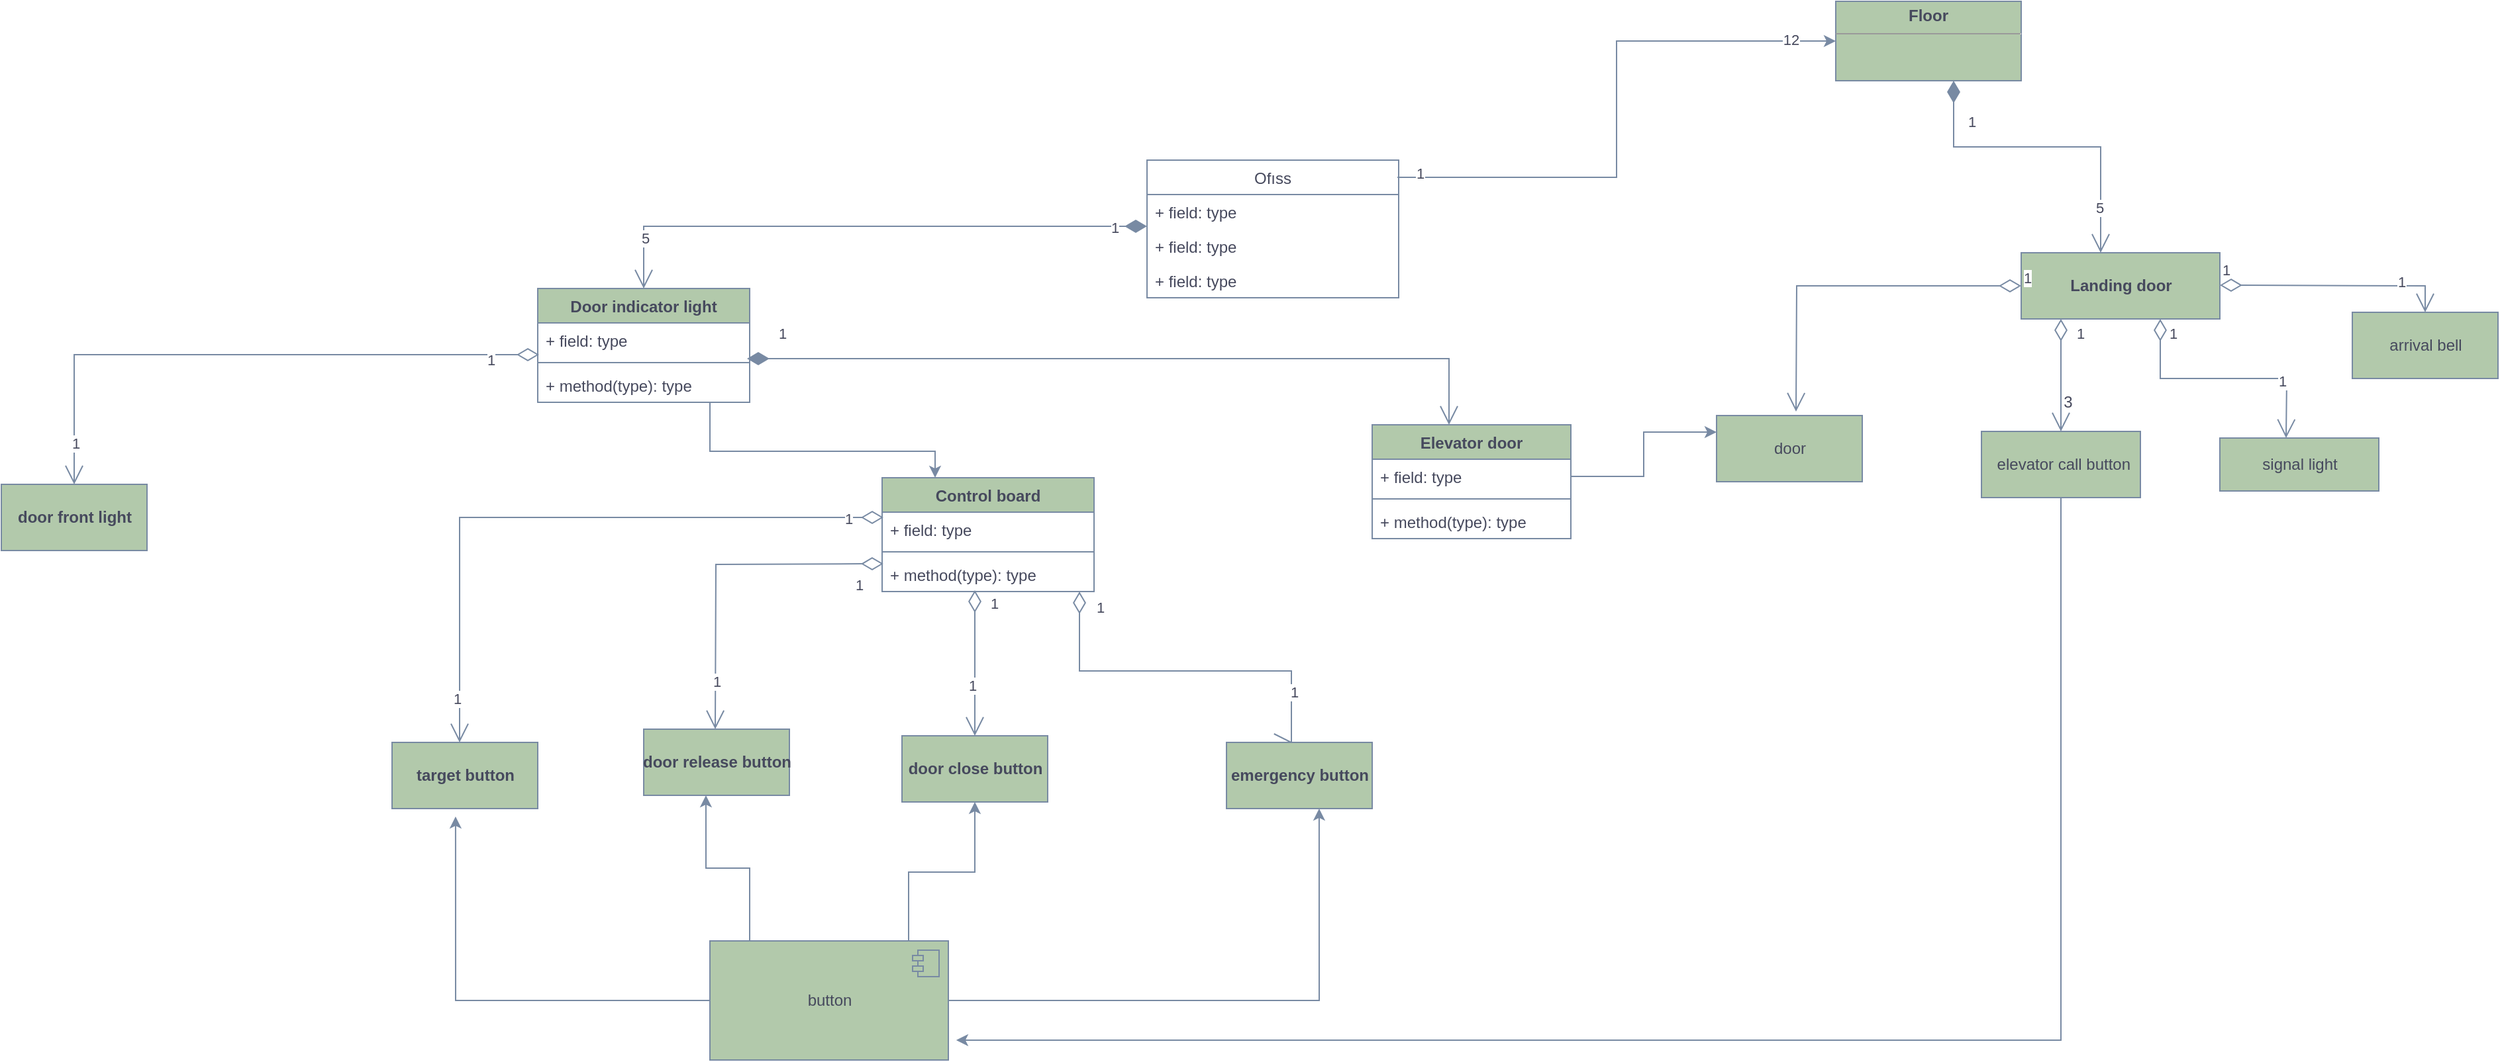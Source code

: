 <mxfile version="18.0.2" type="github">
  <diagram name="Page-1" id="b5b7bab2-c9e2-2cf4-8b2a-24fd1a2a6d21">
    <mxGraphModel dx="1695" dy="1651" grid="1" gridSize="10" guides="1" tooltips="1" connect="1" arrows="1" fold="1" page="1" pageScale="1" pageWidth="827" pageHeight="1169" math="0" shadow="0">
      <root>
        <mxCell id="0" />
        <mxCell id="1" parent="0" />
        <mxCell id="t83kl6z9-ksXil7_o5BW-3" value="Ofıss" style="swimlane;fontStyle=0;childLayout=stackLayout;horizontal=1;startSize=26;fillColor=none;horizontalStack=0;resizeParent=1;resizeParentMax=0;resizeLast=0;collapsible=1;marginBottom=0;strokeColor=#788AA3;fontColor=#46495D;" vertex="1" parent="1">
          <mxGeometry x="80" y="-30" width="190" height="104" as="geometry" />
        </mxCell>
        <mxCell id="t83kl6z9-ksXil7_o5BW-4" value="+ field: type" style="text;strokeColor=none;fillColor=none;align=left;verticalAlign=top;spacingLeft=4;spacingRight=4;overflow=hidden;rotatable=0;points=[[0,0.5],[1,0.5]];portConstraint=eastwest;fontColor=#46495D;" vertex="1" parent="t83kl6z9-ksXil7_o5BW-3">
          <mxGeometry y="26" width="190" height="26" as="geometry" />
        </mxCell>
        <mxCell id="t83kl6z9-ksXil7_o5BW-5" value="+ field: type" style="text;strokeColor=none;fillColor=none;align=left;verticalAlign=top;spacingLeft=4;spacingRight=4;overflow=hidden;rotatable=0;points=[[0,0.5],[1,0.5]];portConstraint=eastwest;fontColor=#46495D;" vertex="1" parent="t83kl6z9-ksXil7_o5BW-3">
          <mxGeometry y="52" width="190" height="26" as="geometry" />
        </mxCell>
        <mxCell id="t83kl6z9-ksXil7_o5BW-6" value="+ field: type" style="text;strokeColor=none;fillColor=none;align=left;verticalAlign=top;spacingLeft=4;spacingRight=4;overflow=hidden;rotatable=0;points=[[0,0.5],[1,0.5]];portConstraint=eastwest;fontColor=#46495D;" vertex="1" parent="t83kl6z9-ksXil7_o5BW-3">
          <mxGeometry y="78" width="190" height="26" as="geometry" />
        </mxCell>
        <mxCell id="t83kl6z9-ksXil7_o5BW-8" value="" style="edgeStyle=elbowEdgeStyle;elbow=horizontal;endArrow=classic;html=1;rounded=0;exitX=0.995;exitY=0.125;exitDx=0;exitDy=0;exitPerimeter=0;strokeColor=#788AA3;fontColor=#46495D;" edge="1" parent="1" source="t83kl6z9-ksXil7_o5BW-3">
          <mxGeometry width="50" height="50" relative="1" as="geometry">
            <mxPoint x="520" y="10" as="sourcePoint" />
            <mxPoint x="600" y="-120" as="targetPoint" />
          </mxGeometry>
        </mxCell>
        <mxCell id="t83kl6z9-ksXil7_o5BW-66" value="1" style="edgeLabel;html=1;align=center;verticalAlign=middle;resizable=0;points=[];fontColor=#46495D;" vertex="1" connectable="0" parent="t83kl6z9-ksXil7_o5BW-8">
          <mxGeometry x="-0.922" y="3" relative="1" as="geometry">
            <mxPoint as="offset" />
          </mxGeometry>
        </mxCell>
        <mxCell id="t83kl6z9-ksXil7_o5BW-67" value="12" style="edgeLabel;html=1;align=center;verticalAlign=middle;resizable=0;points=[];fontColor=#46495D;" vertex="1" connectable="0" parent="t83kl6z9-ksXil7_o5BW-8">
          <mxGeometry x="0.843" y="1" relative="1" as="geometry">
            <mxPoint as="offset" />
          </mxGeometry>
        </mxCell>
        <mxCell id="t83kl6z9-ksXil7_o5BW-9" value="&lt;p style=&quot;margin:0px;margin-top:4px;text-align:center;&quot;&gt;&lt;b&gt;Floor&lt;/b&gt;&lt;/p&gt;&lt;hr size=&quot;1&quot;&gt;&lt;div style=&quot;height:2px;&quot;&gt;&lt;/div&gt;" style="verticalAlign=top;align=left;overflow=fill;fontSize=12;fontFamily=Helvetica;html=1;fillColor=#B2C9AB;strokeColor=#788AA3;fontColor=#46495D;" vertex="1" parent="1">
          <mxGeometry x="600" y="-150" width="140" height="60" as="geometry" />
        </mxCell>
        <mxCell id="t83kl6z9-ksXil7_o5BW-10" value="1" style="endArrow=open;html=1;endSize=12;startArrow=diamondThin;startSize=14;startFill=1;edgeStyle=orthogonalEdgeStyle;align=left;verticalAlign=bottom;rounded=0;strokeColor=#788AA3;fontColor=#46495D;" edge="1" parent="1">
          <mxGeometry x="-0.513" y="10" relative="1" as="geometry">
            <mxPoint x="689" y="-90" as="sourcePoint" />
            <mxPoint x="800" y="40" as="targetPoint" />
            <Array as="points">
              <mxPoint x="689" y="-40" />
              <mxPoint x="800" y="-40" />
              <mxPoint x="800" y="20" />
            </Array>
            <mxPoint as="offset" />
          </mxGeometry>
        </mxCell>
        <mxCell id="t83kl6z9-ksXil7_o5BW-11" value="5" style="edgeLabel;html=1;align=center;verticalAlign=middle;resizable=0;points=[];fontColor=#46495D;" vertex="1" connectable="0" parent="t83kl6z9-ksXil7_o5BW-10">
          <mxGeometry x="0.718" y="-1" relative="1" as="geometry">
            <mxPoint as="offset" />
          </mxGeometry>
        </mxCell>
        <mxCell id="t83kl6z9-ksXil7_o5BW-12" value="&lt;b&gt;Landing door&lt;/b&gt;" style="html=1;fillColor=#B2C9AB;strokeColor=#788AA3;fontColor=#46495D;" vertex="1" parent="1">
          <mxGeometry x="740" y="40" width="150" height="50" as="geometry" />
        </mxCell>
        <mxCell id="t83kl6z9-ksXil7_o5BW-13" value="1" style="endArrow=open;html=1;endSize=12;startArrow=diamondThin;startSize=14;startFill=0;edgeStyle=orthogonalEdgeStyle;align=left;verticalAlign=bottom;rounded=0;strokeColor=#788AA3;fontColor=#46495D;" edge="1" parent="1" target="t83kl6z9-ksXil7_o5BW-14">
          <mxGeometry x="-1" y="3" relative="1" as="geometry">
            <mxPoint x="890" y="64.5" as="sourcePoint" />
            <mxPoint x="960" y="110" as="targetPoint" />
          </mxGeometry>
        </mxCell>
        <mxCell id="t83kl6z9-ksXil7_o5BW-15" value="1" style="edgeLabel;html=1;align=center;verticalAlign=middle;resizable=0;points=[];fontColor=#46495D;" vertex="1" connectable="0" parent="t83kl6z9-ksXil7_o5BW-13">
          <mxGeometry x="0.561" y="4" relative="1" as="geometry">
            <mxPoint y="1" as="offset" />
          </mxGeometry>
        </mxCell>
        <mxCell id="t83kl6z9-ksXil7_o5BW-14" value="arrival bell" style="html=1;fillColor=#B2C9AB;strokeColor=#788AA3;fontColor=#46495D;" vertex="1" parent="1">
          <mxGeometry x="990" y="85" width="110" height="50" as="geometry" />
        </mxCell>
        <mxCell id="t83kl6z9-ksXil7_o5BW-16" value="1" style="endArrow=open;html=1;endSize=12;startArrow=diamondThin;startSize=14;startFill=0;edgeStyle=orthogonalEdgeStyle;align=left;verticalAlign=bottom;rounded=0;exitX=0.7;exitY=1;exitDx=0;exitDy=0;exitPerimeter=0;strokeColor=#788AA3;fontColor=#46495D;" edge="1" parent="1" source="t83kl6z9-ksXil7_o5BW-12">
          <mxGeometry x="-0.784" y="5" relative="1" as="geometry">
            <mxPoint x="800" y="110" as="sourcePoint" />
            <mxPoint x="940" y="180" as="targetPoint" />
            <mxPoint as="offset" />
          </mxGeometry>
        </mxCell>
        <mxCell id="t83kl6z9-ksXil7_o5BW-20" value="1" style="edgeLabel;html=1;align=center;verticalAlign=middle;resizable=0;points=[];fontColor=#46495D;" vertex="1" connectable="0" parent="t83kl6z9-ksXil7_o5BW-16">
          <mxGeometry x="0.47" y="-2" relative="1" as="geometry">
            <mxPoint as="offset" />
          </mxGeometry>
        </mxCell>
        <mxCell id="t83kl6z9-ksXil7_o5BW-17" value="signal light" style="html=1;fillColor=#B2C9AB;strokeColor=#788AA3;fontColor=#46495D;" vertex="1" parent="1">
          <mxGeometry x="890" y="180" width="120" height="40" as="geometry" />
        </mxCell>
        <mxCell id="t83kl6z9-ksXil7_o5BW-65" style="edgeStyle=orthogonalEdgeStyle;rounded=0;orthogonalLoop=1;jettySize=auto;html=1;entryX=1.033;entryY=0.833;entryDx=0;entryDy=0;entryPerimeter=0;strokeColor=#788AA3;fontColor=#46495D;" edge="1" parent="1" source="t83kl6z9-ksXil7_o5BW-21" target="t83kl6z9-ksXil7_o5BW-59">
          <mxGeometry relative="1" as="geometry">
            <mxPoint x="430" y="840" as="targetPoint" />
            <Array as="points">
              <mxPoint x="770" y="635" />
            </Array>
          </mxGeometry>
        </mxCell>
        <mxCell id="t83kl6z9-ksXil7_o5BW-21" value="&amp;nbsp;elevator call button" style="html=1;fillColor=#B2C9AB;strokeColor=#788AA3;fontColor=#46495D;" vertex="1" parent="1">
          <mxGeometry x="710" y="175" width="120" height="50" as="geometry" />
        </mxCell>
        <mxCell id="t83kl6z9-ksXil7_o5BW-23" value="1" style="endArrow=open;html=1;endSize=12;startArrow=diamondThin;startSize=14;startFill=0;edgeStyle=orthogonalEdgeStyle;align=left;verticalAlign=bottom;rounded=0;exitX=0.2;exitY=1;exitDx=0;exitDy=0;exitPerimeter=0;entryX=0.5;entryY=0;entryDx=0;entryDy=0;strokeColor=#788AA3;fontColor=#46495D;" edge="1" parent="1" source="t83kl6z9-ksXil7_o5BW-12" target="t83kl6z9-ksXil7_o5BW-21">
          <mxGeometry x="-0.529" y="10" relative="1" as="geometry">
            <mxPoint x="800" y="110" as="sourcePoint" />
            <mxPoint x="960" y="110" as="targetPoint" />
            <Array as="points">
              <mxPoint x="770" y="150" />
              <mxPoint x="770" y="150" />
            </Array>
            <mxPoint as="offset" />
          </mxGeometry>
        </mxCell>
        <mxCell id="t83kl6z9-ksXil7_o5BW-24" value="3" style="text;html=1;align=center;verticalAlign=middle;resizable=0;points=[];autosize=1;strokeColor=none;fillColor=none;fontColor=#46495D;" vertex="1" parent="1">
          <mxGeometry x="765" y="143" width="20" height="20" as="geometry" />
        </mxCell>
        <mxCell id="t83kl6z9-ksXil7_o5BW-25" value="door" style="html=1;fillColor=#B2C9AB;strokeColor=#788AA3;fontColor=#46495D;" vertex="1" parent="1">
          <mxGeometry x="510" y="163" width="110" height="50" as="geometry" />
        </mxCell>
        <mxCell id="t83kl6z9-ksXil7_o5BW-26" value="1" style="endArrow=open;html=1;endSize=12;startArrow=diamondThin;startSize=14;startFill=0;edgeStyle=orthogonalEdgeStyle;align=left;verticalAlign=bottom;rounded=0;exitX=0;exitY=0.5;exitDx=0;exitDy=0;strokeColor=#788AA3;fontColor=#46495D;" edge="1" parent="1" source="t83kl6z9-ksXil7_o5BW-12">
          <mxGeometry x="-1" y="3" relative="1" as="geometry">
            <mxPoint x="530" y="190" as="sourcePoint" />
            <mxPoint x="570" y="160" as="targetPoint" />
          </mxGeometry>
        </mxCell>
        <mxCell id="t83kl6z9-ksXil7_o5BW-29" value="1" style="endArrow=open;html=1;endSize=12;startArrow=diamondThin;startSize=14;startFill=1;edgeStyle=orthogonalEdgeStyle;align=left;verticalAlign=bottom;rounded=0;strokeColor=#788AA3;fontColor=#46495D;" edge="1" parent="1">
          <mxGeometry x="-0.924" y="10" relative="1" as="geometry">
            <mxPoint x="-222" y="120" as="sourcePoint" />
            <mxPoint x="308" y="170" as="targetPoint" />
            <Array as="points">
              <mxPoint x="308" y="120" />
            </Array>
            <mxPoint as="offset" />
          </mxGeometry>
        </mxCell>
        <mxCell id="t83kl6z9-ksXil7_o5BW-30" value="Elevator door" style="swimlane;fontStyle=1;align=center;verticalAlign=top;childLayout=stackLayout;horizontal=1;startSize=26;horizontalStack=0;resizeParent=1;resizeParentMax=0;resizeLast=0;collapsible=1;marginBottom=0;fillColor=#B2C9AB;strokeColor=#788AA3;fontColor=#46495D;" vertex="1" parent="1">
          <mxGeometry x="250" y="170" width="150" height="86" as="geometry" />
        </mxCell>
        <mxCell id="t83kl6z9-ksXil7_o5BW-31" value="+ field: type" style="text;strokeColor=none;fillColor=none;align=left;verticalAlign=top;spacingLeft=4;spacingRight=4;overflow=hidden;rotatable=0;points=[[0,0.5],[1,0.5]];portConstraint=eastwest;fontColor=#46495D;" vertex="1" parent="t83kl6z9-ksXil7_o5BW-30">
          <mxGeometry y="26" width="150" height="26" as="geometry" />
        </mxCell>
        <mxCell id="t83kl6z9-ksXil7_o5BW-32" value="" style="line;strokeWidth=1;fillColor=none;align=left;verticalAlign=middle;spacingTop=-1;spacingLeft=3;spacingRight=3;rotatable=0;labelPosition=right;points=[];portConstraint=eastwest;strokeColor=#788AA3;fontColor=#46495D;" vertex="1" parent="t83kl6z9-ksXil7_o5BW-30">
          <mxGeometry y="52" width="150" height="8" as="geometry" />
        </mxCell>
        <mxCell id="t83kl6z9-ksXil7_o5BW-33" value="+ method(type): type" style="text;strokeColor=none;fillColor=none;align=left;verticalAlign=top;spacingLeft=4;spacingRight=4;overflow=hidden;rotatable=0;points=[[0,0.5],[1,0.5]];portConstraint=eastwest;fontColor=#46495D;" vertex="1" parent="t83kl6z9-ksXil7_o5BW-30">
          <mxGeometry y="60" width="150" height="26" as="geometry" />
        </mxCell>
        <mxCell id="t83kl6z9-ksXil7_o5BW-34" style="edgeStyle=orthogonalEdgeStyle;rounded=0;orthogonalLoop=1;jettySize=auto;html=1;entryX=0;entryY=0.25;entryDx=0;entryDy=0;strokeColor=#788AA3;fontColor=#46495D;" edge="1" parent="1" source="t83kl6z9-ksXil7_o5BW-31" target="t83kl6z9-ksXil7_o5BW-25">
          <mxGeometry relative="1" as="geometry" />
        </mxCell>
        <mxCell id="t83kl6z9-ksXil7_o5BW-36" value="Control board" style="swimlane;fontStyle=1;align=center;verticalAlign=top;childLayout=stackLayout;horizontal=1;startSize=26;horizontalStack=0;resizeParent=1;resizeParentMax=0;resizeLast=0;collapsible=1;marginBottom=0;fillColor=#B2C9AB;strokeColor=#788AA3;fontColor=#46495D;" vertex="1" parent="1">
          <mxGeometry x="-120" y="210" width="160" height="86" as="geometry" />
        </mxCell>
        <mxCell id="t83kl6z9-ksXil7_o5BW-37" value="+ field: type" style="text;strokeColor=none;fillColor=none;align=left;verticalAlign=top;spacingLeft=4;spacingRight=4;overflow=hidden;rotatable=0;points=[[0,0.5],[1,0.5]];portConstraint=eastwest;fontColor=#46495D;" vertex="1" parent="t83kl6z9-ksXil7_o5BW-36">
          <mxGeometry y="26" width="160" height="26" as="geometry" />
        </mxCell>
        <mxCell id="t83kl6z9-ksXil7_o5BW-38" value="" style="line;strokeWidth=1;fillColor=none;align=left;verticalAlign=middle;spacingTop=-1;spacingLeft=3;spacingRight=3;rotatable=0;labelPosition=right;points=[];portConstraint=eastwest;strokeColor=#788AA3;fontColor=#46495D;" vertex="1" parent="t83kl6z9-ksXil7_o5BW-36">
          <mxGeometry y="52" width="160" height="8" as="geometry" />
        </mxCell>
        <mxCell id="t83kl6z9-ksXil7_o5BW-39" value="+ method(type): type" style="text;strokeColor=none;fillColor=none;align=left;verticalAlign=top;spacingLeft=4;spacingRight=4;overflow=hidden;rotatable=0;points=[[0,0.5],[1,0.5]];portConstraint=eastwest;fontColor=#46495D;" vertex="1" parent="t83kl6z9-ksXil7_o5BW-36">
          <mxGeometry y="60" width="160" height="26" as="geometry" />
        </mxCell>
        <mxCell id="t83kl6z9-ksXil7_o5BW-40" value="1" style="endArrow=open;html=1;endSize=12;startArrow=diamondThin;startSize=14;startFill=1;edgeStyle=orthogonalEdgeStyle;align=left;verticalAlign=bottom;rounded=0;strokeColor=#788AA3;fontColor=#46495D;" edge="1" parent="1" target="t83kl6z9-ksXil7_o5BW-41">
          <mxGeometry x="-0.861" y="10" relative="1" as="geometry">
            <mxPoint x="80" y="20" as="sourcePoint" />
            <mxPoint x="-200" y="80" as="targetPoint" />
            <Array as="points">
              <mxPoint x="-300" y="20" />
            </Array>
            <mxPoint as="offset" />
          </mxGeometry>
        </mxCell>
        <mxCell id="t83kl6z9-ksXil7_o5BW-68" value="5" style="edgeLabel;html=1;align=center;verticalAlign=middle;resizable=0;points=[];fontColor=#46495D;" vertex="1" connectable="0" parent="t83kl6z9-ksXil7_o5BW-40">
          <mxGeometry x="0.821" y="1" relative="1" as="geometry">
            <mxPoint as="offset" />
          </mxGeometry>
        </mxCell>
        <mxCell id="t83kl6z9-ksXil7_o5BW-41" value="Door indicator light" style="swimlane;fontStyle=1;align=center;verticalAlign=top;childLayout=stackLayout;horizontal=1;startSize=26;horizontalStack=0;resizeParent=1;resizeParentMax=0;resizeLast=0;collapsible=1;marginBottom=0;fillColor=#B2C9AB;strokeColor=#788AA3;fontColor=#46495D;" vertex="1" parent="1">
          <mxGeometry x="-380" y="67" width="160" height="86" as="geometry" />
        </mxCell>
        <mxCell id="t83kl6z9-ksXil7_o5BW-42" value="+ field: type" style="text;strokeColor=none;fillColor=none;align=left;verticalAlign=top;spacingLeft=4;spacingRight=4;overflow=hidden;rotatable=0;points=[[0,0.5],[1,0.5]];portConstraint=eastwest;fontColor=#46495D;" vertex="1" parent="t83kl6z9-ksXil7_o5BW-41">
          <mxGeometry y="26" width="160" height="26" as="geometry" />
        </mxCell>
        <mxCell id="t83kl6z9-ksXil7_o5BW-43" value="" style="line;strokeWidth=1;fillColor=none;align=left;verticalAlign=middle;spacingTop=-1;spacingLeft=3;spacingRight=3;rotatable=0;labelPosition=right;points=[];portConstraint=eastwest;strokeColor=#788AA3;fontColor=#46495D;" vertex="1" parent="t83kl6z9-ksXil7_o5BW-41">
          <mxGeometry y="52" width="160" height="8" as="geometry" />
        </mxCell>
        <mxCell id="t83kl6z9-ksXil7_o5BW-44" value="+ method(type): type" style="text;strokeColor=none;fillColor=none;align=left;verticalAlign=top;spacingLeft=4;spacingRight=4;overflow=hidden;rotatable=0;points=[[0,0.5],[1,0.5]];portConstraint=eastwest;fontColor=#46495D;" vertex="1" parent="t83kl6z9-ksXil7_o5BW-41">
          <mxGeometry y="60" width="160" height="26" as="geometry" />
        </mxCell>
        <mxCell id="t83kl6z9-ksXil7_o5BW-45" value="1" style="endArrow=open;html=1;endSize=12;startArrow=diamondThin;startSize=14;startFill=0;edgeStyle=orthogonalEdgeStyle;align=left;verticalAlign=bottom;rounded=0;strokeColor=#788AA3;fontColor=#46495D;" edge="1" parent="1">
          <mxGeometry x="-0.85" y="11" relative="1" as="geometry">
            <mxPoint x="29" y="296" as="sourcePoint" />
            <mxPoint x="190" y="410" as="targetPoint" />
            <Array as="points">
              <mxPoint x="29" y="356" />
              <mxPoint x="189" y="356" />
            </Array>
            <mxPoint as="offset" />
          </mxGeometry>
        </mxCell>
        <mxCell id="t83kl6z9-ksXil7_o5BW-47" value="1" style="edgeLabel;html=1;align=center;verticalAlign=middle;resizable=0;points=[];fontColor=#46495D;" vertex="1" connectable="0" parent="t83kl6z9-ksXil7_o5BW-45">
          <mxGeometry x="0.716" y="2" relative="1" as="geometry">
            <mxPoint as="offset" />
          </mxGeometry>
        </mxCell>
        <mxCell id="t83kl6z9-ksXil7_o5BW-46" value="&lt;b&gt;emergency button&lt;/b&gt;" style="html=1;fillColor=#B2C9AB;strokeColor=#788AA3;fontColor=#46495D;" vertex="1" parent="1">
          <mxGeometry x="140" y="410" width="110" height="50" as="geometry" />
        </mxCell>
        <mxCell id="t83kl6z9-ksXil7_o5BW-50" value="1" style="endArrow=open;html=1;endSize=12;startArrow=diamondThin;startSize=14;startFill=0;edgeStyle=orthogonalEdgeStyle;align=left;verticalAlign=bottom;rounded=0;strokeColor=#788AA3;fontColor=#46495D;" edge="1" parent="1" target="t83kl6z9-ksXil7_o5BW-51">
          <mxGeometry x="-0.385" y="18" relative="1" as="geometry">
            <mxPoint x="-50" y="295" as="sourcePoint" />
            <mxPoint x="-50" y="430" as="targetPoint" />
            <Array as="points">
              <mxPoint x="-50" y="415" />
            </Array>
            <mxPoint x="-8" y="-15" as="offset" />
          </mxGeometry>
        </mxCell>
        <mxCell id="t83kl6z9-ksXil7_o5BW-52" value="1" style="edgeLabel;html=1;align=center;verticalAlign=middle;resizable=0;points=[];fontColor=#46495D;" vertex="1" connectable="0" parent="t83kl6z9-ksXil7_o5BW-50">
          <mxGeometry x="0.309" y="-2" relative="1" as="geometry">
            <mxPoint as="offset" />
          </mxGeometry>
        </mxCell>
        <mxCell id="t83kl6z9-ksXil7_o5BW-51" value="&lt;b&gt;door close button&lt;/b&gt;" style="html=1;fillColor=#B2C9AB;strokeColor=#788AA3;fontColor=#46495D;" vertex="1" parent="1">
          <mxGeometry x="-105" y="405" width="110" height="50" as="geometry" />
        </mxCell>
        <mxCell id="t83kl6z9-ksXil7_o5BW-54" value="1" style="endArrow=open;html=1;endSize=12;startArrow=diamondThin;startSize=14;startFill=0;edgeStyle=orthogonalEdgeStyle;align=left;verticalAlign=bottom;rounded=0;exitX=-0.019;exitY=0.192;exitDx=0;exitDy=0;exitPerimeter=0;strokeColor=#788AA3;fontColor=#46495D;" edge="1" parent="1">
          <mxGeometry x="-0.815" y="25" relative="1" as="geometry">
            <mxPoint x="-119.04" y="274.992" as="sourcePoint" />
            <mxPoint x="-246" y="400" as="targetPoint" />
            <mxPoint as="offset" />
          </mxGeometry>
        </mxCell>
        <mxCell id="t83kl6z9-ksXil7_o5BW-56" value="1" style="edgeLabel;html=1;align=center;verticalAlign=middle;resizable=0;points=[];fontColor=#46495D;" vertex="1" connectable="0" parent="t83kl6z9-ksXil7_o5BW-54">
          <mxGeometry x="0.714" y="1" relative="1" as="geometry">
            <mxPoint as="offset" />
          </mxGeometry>
        </mxCell>
        <mxCell id="t83kl6z9-ksXil7_o5BW-55" value="&lt;b&gt;door release button&lt;/b&gt;" style="html=1;fillColor=#B2C9AB;strokeColor=#788AA3;fontColor=#46495D;" vertex="1" parent="1">
          <mxGeometry x="-300" y="400" width="110" height="50" as="geometry" />
        </mxCell>
        <mxCell id="t83kl6z9-ksXil7_o5BW-57" value="1" style="endArrow=open;html=1;endSize=12;startArrow=diamondThin;startSize=14;startFill=0;edgeStyle=orthogonalEdgeStyle;align=left;verticalAlign=bottom;rounded=0;strokeColor=#788AA3;fontColor=#46495D;" edge="1" parent="1">
          <mxGeometry x="-0.874" y="10" relative="1" as="geometry">
            <mxPoint x="-119" y="240" as="sourcePoint" />
            <mxPoint x="-439" y="410" as="targetPoint" />
            <Array as="points">
              <mxPoint x="-439" y="240" />
              <mxPoint x="-439" y="410" />
            </Array>
            <mxPoint as="offset" />
          </mxGeometry>
        </mxCell>
        <mxCell id="t83kl6z9-ksXil7_o5BW-76" value="1" style="edgeLabel;html=1;align=center;verticalAlign=middle;resizable=0;points=[];fontColor=#46495D;" vertex="1" connectable="0" parent="t83kl6z9-ksXil7_o5BW-57">
          <mxGeometry x="0.865" y="-2" relative="1" as="geometry">
            <mxPoint as="offset" />
          </mxGeometry>
        </mxCell>
        <mxCell id="t83kl6z9-ksXil7_o5BW-58" value="&lt;b&gt;target button&lt;/b&gt;" style="html=1;fillColor=#B2C9AB;strokeColor=#788AA3;fontColor=#46495D;" vertex="1" parent="1">
          <mxGeometry x="-490" y="410" width="110" height="50" as="geometry" />
        </mxCell>
        <mxCell id="t83kl6z9-ksXil7_o5BW-61" style="edgeStyle=orthogonalEdgeStyle;rounded=0;orthogonalLoop=1;jettySize=auto;html=1;entryX=0.436;entryY=1.12;entryDx=0;entryDy=0;entryPerimeter=0;strokeColor=#788AA3;fontColor=#46495D;" edge="1" parent="1" source="t83kl6z9-ksXil7_o5BW-59" target="t83kl6z9-ksXil7_o5BW-58">
          <mxGeometry relative="1" as="geometry" />
        </mxCell>
        <mxCell id="t83kl6z9-ksXil7_o5BW-62" style="edgeStyle=orthogonalEdgeStyle;rounded=0;orthogonalLoop=1;jettySize=auto;html=1;entryX=0.427;entryY=1;entryDx=0;entryDy=0;entryPerimeter=0;strokeColor=#788AA3;fontColor=#46495D;" edge="1" parent="1" source="t83kl6z9-ksXil7_o5BW-59" target="t83kl6z9-ksXil7_o5BW-55">
          <mxGeometry relative="1" as="geometry">
            <Array as="points">
              <mxPoint x="-220" y="505" />
              <mxPoint x="-253" y="505" />
            </Array>
          </mxGeometry>
        </mxCell>
        <mxCell id="t83kl6z9-ksXil7_o5BW-63" style="edgeStyle=orthogonalEdgeStyle;rounded=0;orthogonalLoop=1;jettySize=auto;html=1;entryX=0.636;entryY=1;entryDx=0;entryDy=0;entryPerimeter=0;strokeColor=#788AA3;fontColor=#46495D;" edge="1" parent="1" source="t83kl6z9-ksXil7_o5BW-59" target="t83kl6z9-ksXil7_o5BW-46">
          <mxGeometry relative="1" as="geometry" />
        </mxCell>
        <mxCell id="t83kl6z9-ksXil7_o5BW-64" style="edgeStyle=orthogonalEdgeStyle;rounded=0;orthogonalLoop=1;jettySize=auto;html=1;entryX=0.5;entryY=1;entryDx=0;entryDy=0;strokeColor=#788AA3;fontColor=#46495D;" edge="1" parent="1" source="t83kl6z9-ksXil7_o5BW-59" target="t83kl6z9-ksXil7_o5BW-51">
          <mxGeometry relative="1" as="geometry">
            <Array as="points">
              <mxPoint x="-100" y="508" />
              <mxPoint x="-50" y="508" />
            </Array>
          </mxGeometry>
        </mxCell>
        <mxCell id="t83kl6z9-ksXil7_o5BW-59" value="button" style="html=1;dropTarget=0;fillColor=#B2C9AB;strokeColor=#788AA3;fontColor=#46495D;" vertex="1" parent="1">
          <mxGeometry x="-250" y="560" width="180" height="90" as="geometry" />
        </mxCell>
        <mxCell id="t83kl6z9-ksXil7_o5BW-60" value="" style="shape=module;jettyWidth=8;jettyHeight=4;fillColor=#B2C9AB;strokeColor=#788AA3;fontColor=#46495D;" vertex="1" parent="t83kl6z9-ksXil7_o5BW-59">
          <mxGeometry x="1" width="20" height="20" relative="1" as="geometry">
            <mxPoint x="-27" y="7" as="offset" />
          </mxGeometry>
        </mxCell>
        <mxCell id="t83kl6z9-ksXil7_o5BW-73" value="1" style="endArrow=open;html=1;endSize=12;startArrow=diamondThin;startSize=14;startFill=0;edgeStyle=orthogonalEdgeStyle;align=left;verticalAlign=bottom;rounded=0;strokeColor=#788AA3;fontColor=#46495D;" edge="1" parent="1" target="t83kl6z9-ksXil7_o5BW-74">
          <mxGeometry x="-0.818" y="13" relative="1" as="geometry">
            <mxPoint x="-379" y="117" as="sourcePoint" />
            <mxPoint x="-730" y="240" as="targetPoint" />
            <Array as="points">
              <mxPoint x="-730" y="117" />
              <mxPoint x="-730" y="217" />
            </Array>
            <mxPoint as="offset" />
          </mxGeometry>
        </mxCell>
        <mxCell id="t83kl6z9-ksXil7_o5BW-75" value="1" style="edgeLabel;html=1;align=center;verticalAlign=middle;resizable=0;points=[];fontColor=#46495D;" vertex="1" connectable="0" parent="t83kl6z9-ksXil7_o5BW-73">
          <mxGeometry x="0.862" y="1" relative="1" as="geometry">
            <mxPoint as="offset" />
          </mxGeometry>
        </mxCell>
        <mxCell id="t83kl6z9-ksXil7_o5BW-74" value="&lt;b&gt;door front light&lt;/b&gt;" style="html=1;fillColor=#B2C9AB;strokeColor=#788AA3;fontColor=#46495D;" vertex="1" parent="1">
          <mxGeometry x="-785" y="215" width="110" height="50" as="geometry" />
        </mxCell>
        <mxCell id="t83kl6z9-ksXil7_o5BW-78" style="edgeStyle=orthogonalEdgeStyle;rounded=0;orthogonalLoop=1;jettySize=auto;html=1;entryX=0.25;entryY=0;entryDx=0;entryDy=0;strokeColor=#788AA3;fontColor=#46495D;" edge="1" parent="1" source="t83kl6z9-ksXil7_o5BW-44" target="t83kl6z9-ksXil7_o5BW-36">
          <mxGeometry relative="1" as="geometry">
            <Array as="points">
              <mxPoint x="-250" y="190" />
              <mxPoint x="-80" y="190" />
            </Array>
          </mxGeometry>
        </mxCell>
      </root>
    </mxGraphModel>
  </diagram>
</mxfile>
